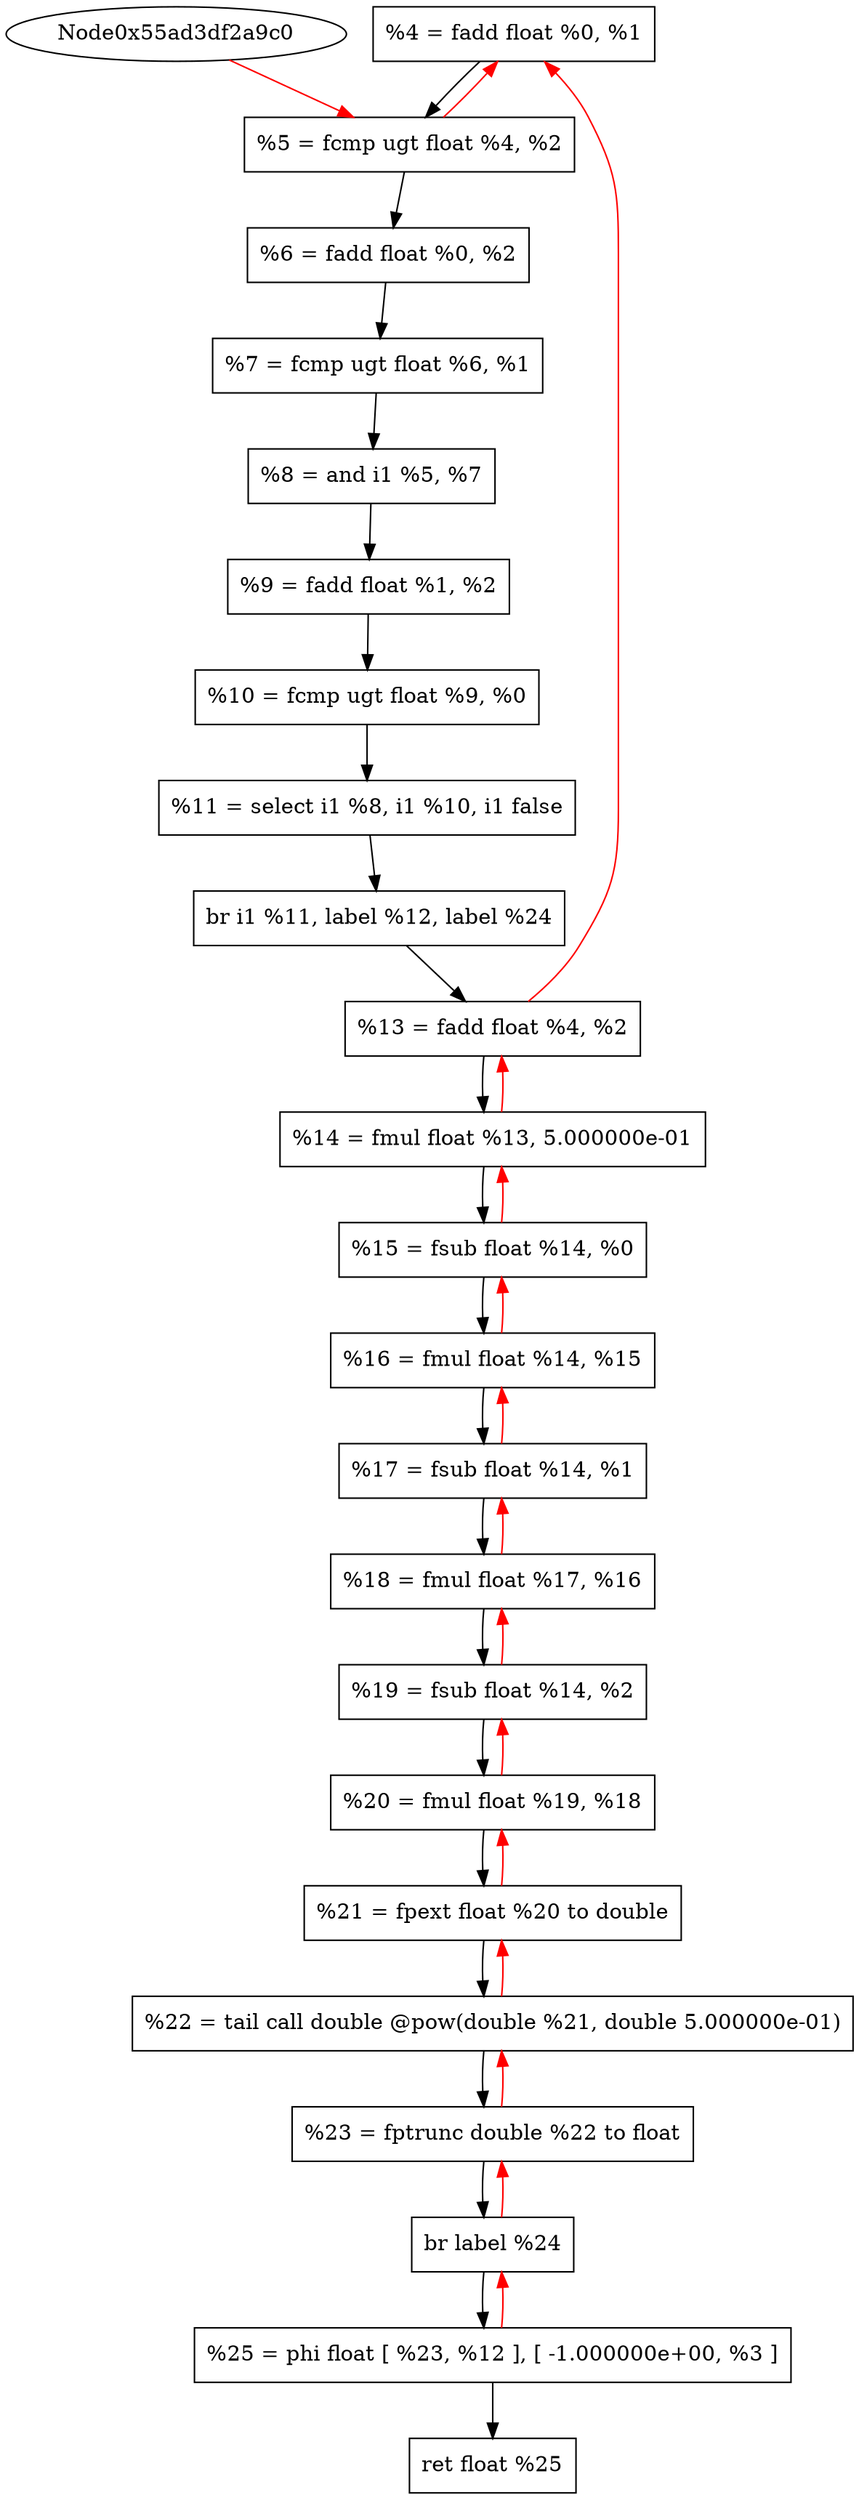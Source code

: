 digraph "DFG for '_Z13triangle_areafff' function" {
 Node0x55ad3df2a950[shape=record, label="  %4 = fadd float %0, %1"];
 Node0x55ad3df2aa30[shape=record, label="  %5 = fcmp ugt float %4, %2"];
 Node0x55ad3df2ab50[shape=record, label="  %6 = fadd float %0, %2"];
 Node0x55ad3df2ac50[shape=record, label="  %7 = fcmp ugt float %6, %1"];
 Node0x55ad3df2ad20[shape=record, label="  %8 = and i1 %5, %7"];
 Node0x55ad3df2ae00[shape=record, label="  %9 = fadd float %1, %2"];
 Node0x55ad3df2af00[shape=record, label="  %10 = fcmp ugt float %9, %0"];
 Node0x55ad3df2b000[shape=record, label="  %11 = select i1 %8, i1 %10, i1 false"];
 Node0x55ad3df2b100[shape=record, label="  br i1 %11, label %12, label %24"];
 Node0x55ad3df2b200[shape=record, label="  %13 = fadd float %4, %2"];
 Node0x55ad3df2b300[shape=record, label="  %14 = fmul float %13, 5.000000e-01"];
 Node0x55ad3df2b400[shape=record, label="  %15 = fsub float %14, %0"];
 Node0x55ad3df2b500[shape=record, label="  %16 = fmul float %14, %15"];
 Node0x55ad3df2b600[shape=record, label="  %17 = fsub float %14, %1"];
 Node0x55ad3df2b700[shape=record, label="  %18 = fmul float %17, %16"];
 Node0x55ad3df2b800[shape=record, label="  %19 = fsub float %14, %2"];
 Node0x55ad3df2b900[shape=record, label="  %20 = fmul float %19, %18"];
 Node0x55ad3df2ba00[shape=record, label="  %21 = fpext float %20 to double"];
 Node0x55ad3df2bb00[shape=record, label="  %22 = tail call double @pow(double %21, double 5.000000e-01)"];
 Node0x55ad3df2bc00[shape=record, label="  %23 = fptrunc double %22 to float"];
 Node0x55ad3df2bd00[shape=record, label="  br label %24"];
 Node0x55ad3df2be00[shape=record, label="  %25 = phi float [ %23, %12 ], [ -1.000000e+00, %3 ]"];
 Node0x55ad3df2bf00[shape=record, label="  ret float %25"];
 Node0x55ad3df2a950 -> Node0x55ad3df2aa30
 Node0x55ad3df2aa30 -> Node0x55ad3df2ab50
 Node0x55ad3df2ab50 -> Node0x55ad3df2ac50
 Node0x55ad3df2ac50 -> Node0x55ad3df2ad20
 Node0x55ad3df2ad20 -> Node0x55ad3df2ae00
 Node0x55ad3df2ae00 -> Node0x55ad3df2af00
 Node0x55ad3df2af00 -> Node0x55ad3df2b000
 Node0x55ad3df2b000 -> Node0x55ad3df2b100
 Node0x55ad3df2b100 -> Node0x55ad3df2b200
 Node0x55ad3df2b200 -> Node0x55ad3df2b300
 Node0x55ad3df2b300 -> Node0x55ad3df2b400
 Node0x55ad3df2b400 -> Node0x55ad3df2b500
 Node0x55ad3df2b500 -> Node0x55ad3df2b600
 Node0x55ad3df2b600 -> Node0x55ad3df2b700
 Node0x55ad3df2b700 -> Node0x55ad3df2b800
 Node0x55ad3df2b800 -> Node0x55ad3df2b900
 Node0x55ad3df2b900 -> Node0x55ad3df2ba00
 Node0x55ad3df2ba00 -> Node0x55ad3df2bb00
 Node0x55ad3df2bb00 -> Node0x55ad3df2bc00
 Node0x55ad3df2bc00 -> Node0x55ad3df2bd00
 Node0x55ad3df2bd00 -> Node0x55ad3df2be00
 Node0x55ad3df2be00 -> Node0x55ad3df2bf00
edge [color=red]
 Node0x55ad3df2a9c0 -> Node0x55ad3df2aa30
 Node0x55ad3df2aa30 -> Node0x55ad3df2a950
 Node0x55ad3df2b200 -> Node0x55ad3df2a950
 Node0x55ad3df2b300 -> Node0x55ad3df2b200
 Node0x55ad3df2b400 -> Node0x55ad3df2b300
 Node0x55ad3df2b500 -> Node0x55ad3df2b400
 Node0x55ad3df2b600 -> Node0x55ad3df2b500
 Node0x55ad3df2b700 -> Node0x55ad3df2b600
 Node0x55ad3df2b800 -> Node0x55ad3df2b700
 Node0x55ad3df2b900 -> Node0x55ad3df2b800
 Node0x55ad3df2ba00 -> Node0x55ad3df2b900
 Node0x55ad3df2bb00 -> Node0x55ad3df2ba00
 Node0x55ad3df2bc00 -> Node0x55ad3df2bb00
 Node0x55ad3df2bd00 -> Node0x55ad3df2bc00
 Node0x55ad3df2be00 -> Node0x55ad3df2bd00
}